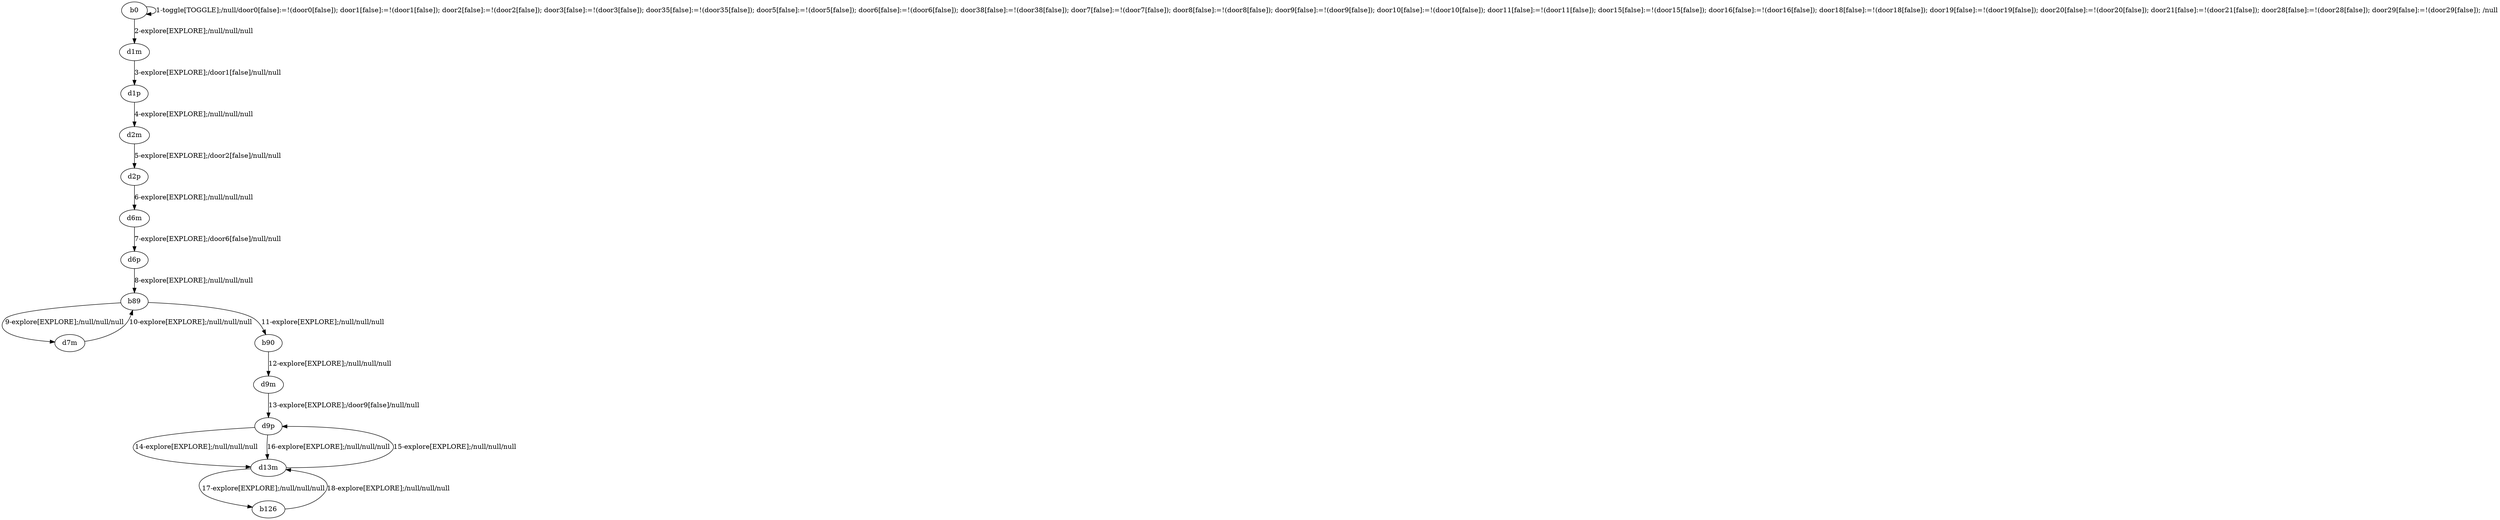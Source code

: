 # Total number of goals covered by this test: 3
# d13m --> d9p
# b126 --> d13m
# d13m --> b126

digraph g {
"b0" -> "b0" [label = "1-toggle[TOGGLE];/null/door0[false]:=!(door0[false]); door1[false]:=!(door1[false]); door2[false]:=!(door2[false]); door3[false]:=!(door3[false]); door35[false]:=!(door35[false]); door5[false]:=!(door5[false]); door6[false]:=!(door6[false]); door38[false]:=!(door38[false]); door7[false]:=!(door7[false]); door8[false]:=!(door8[false]); door9[false]:=!(door9[false]); door10[false]:=!(door10[false]); door11[false]:=!(door11[false]); door15[false]:=!(door15[false]); door16[false]:=!(door16[false]); door18[false]:=!(door18[false]); door19[false]:=!(door19[false]); door20[false]:=!(door20[false]); door21[false]:=!(door21[false]); door28[false]:=!(door28[false]); door29[false]:=!(door29[false]); /null"];
"b0" -> "d1m" [label = "2-explore[EXPLORE];/null/null/null"];
"d1m" -> "d1p" [label = "3-explore[EXPLORE];/door1[false]/null/null"];
"d1p" -> "d2m" [label = "4-explore[EXPLORE];/null/null/null"];
"d2m" -> "d2p" [label = "5-explore[EXPLORE];/door2[false]/null/null"];
"d2p" -> "d6m" [label = "6-explore[EXPLORE];/null/null/null"];
"d6m" -> "d6p" [label = "7-explore[EXPLORE];/door6[false]/null/null"];
"d6p" -> "b89" [label = "8-explore[EXPLORE];/null/null/null"];
"b89" -> "d7m" [label = "9-explore[EXPLORE];/null/null/null"];
"d7m" -> "b89" [label = "10-explore[EXPLORE];/null/null/null"];
"b89" -> "b90" [label = "11-explore[EXPLORE];/null/null/null"];
"b90" -> "d9m" [label = "12-explore[EXPLORE];/null/null/null"];
"d9m" -> "d9p" [label = "13-explore[EXPLORE];/door9[false]/null/null"];
"d9p" -> "d13m" [label = "14-explore[EXPLORE];/null/null/null"];
"d13m" -> "d9p" [label = "15-explore[EXPLORE];/null/null/null"];
"d9p" -> "d13m" [label = "16-explore[EXPLORE];/null/null/null"];
"d13m" -> "b126" [label = "17-explore[EXPLORE];/null/null/null"];
"b126" -> "d13m" [label = "18-explore[EXPLORE];/null/null/null"];
}